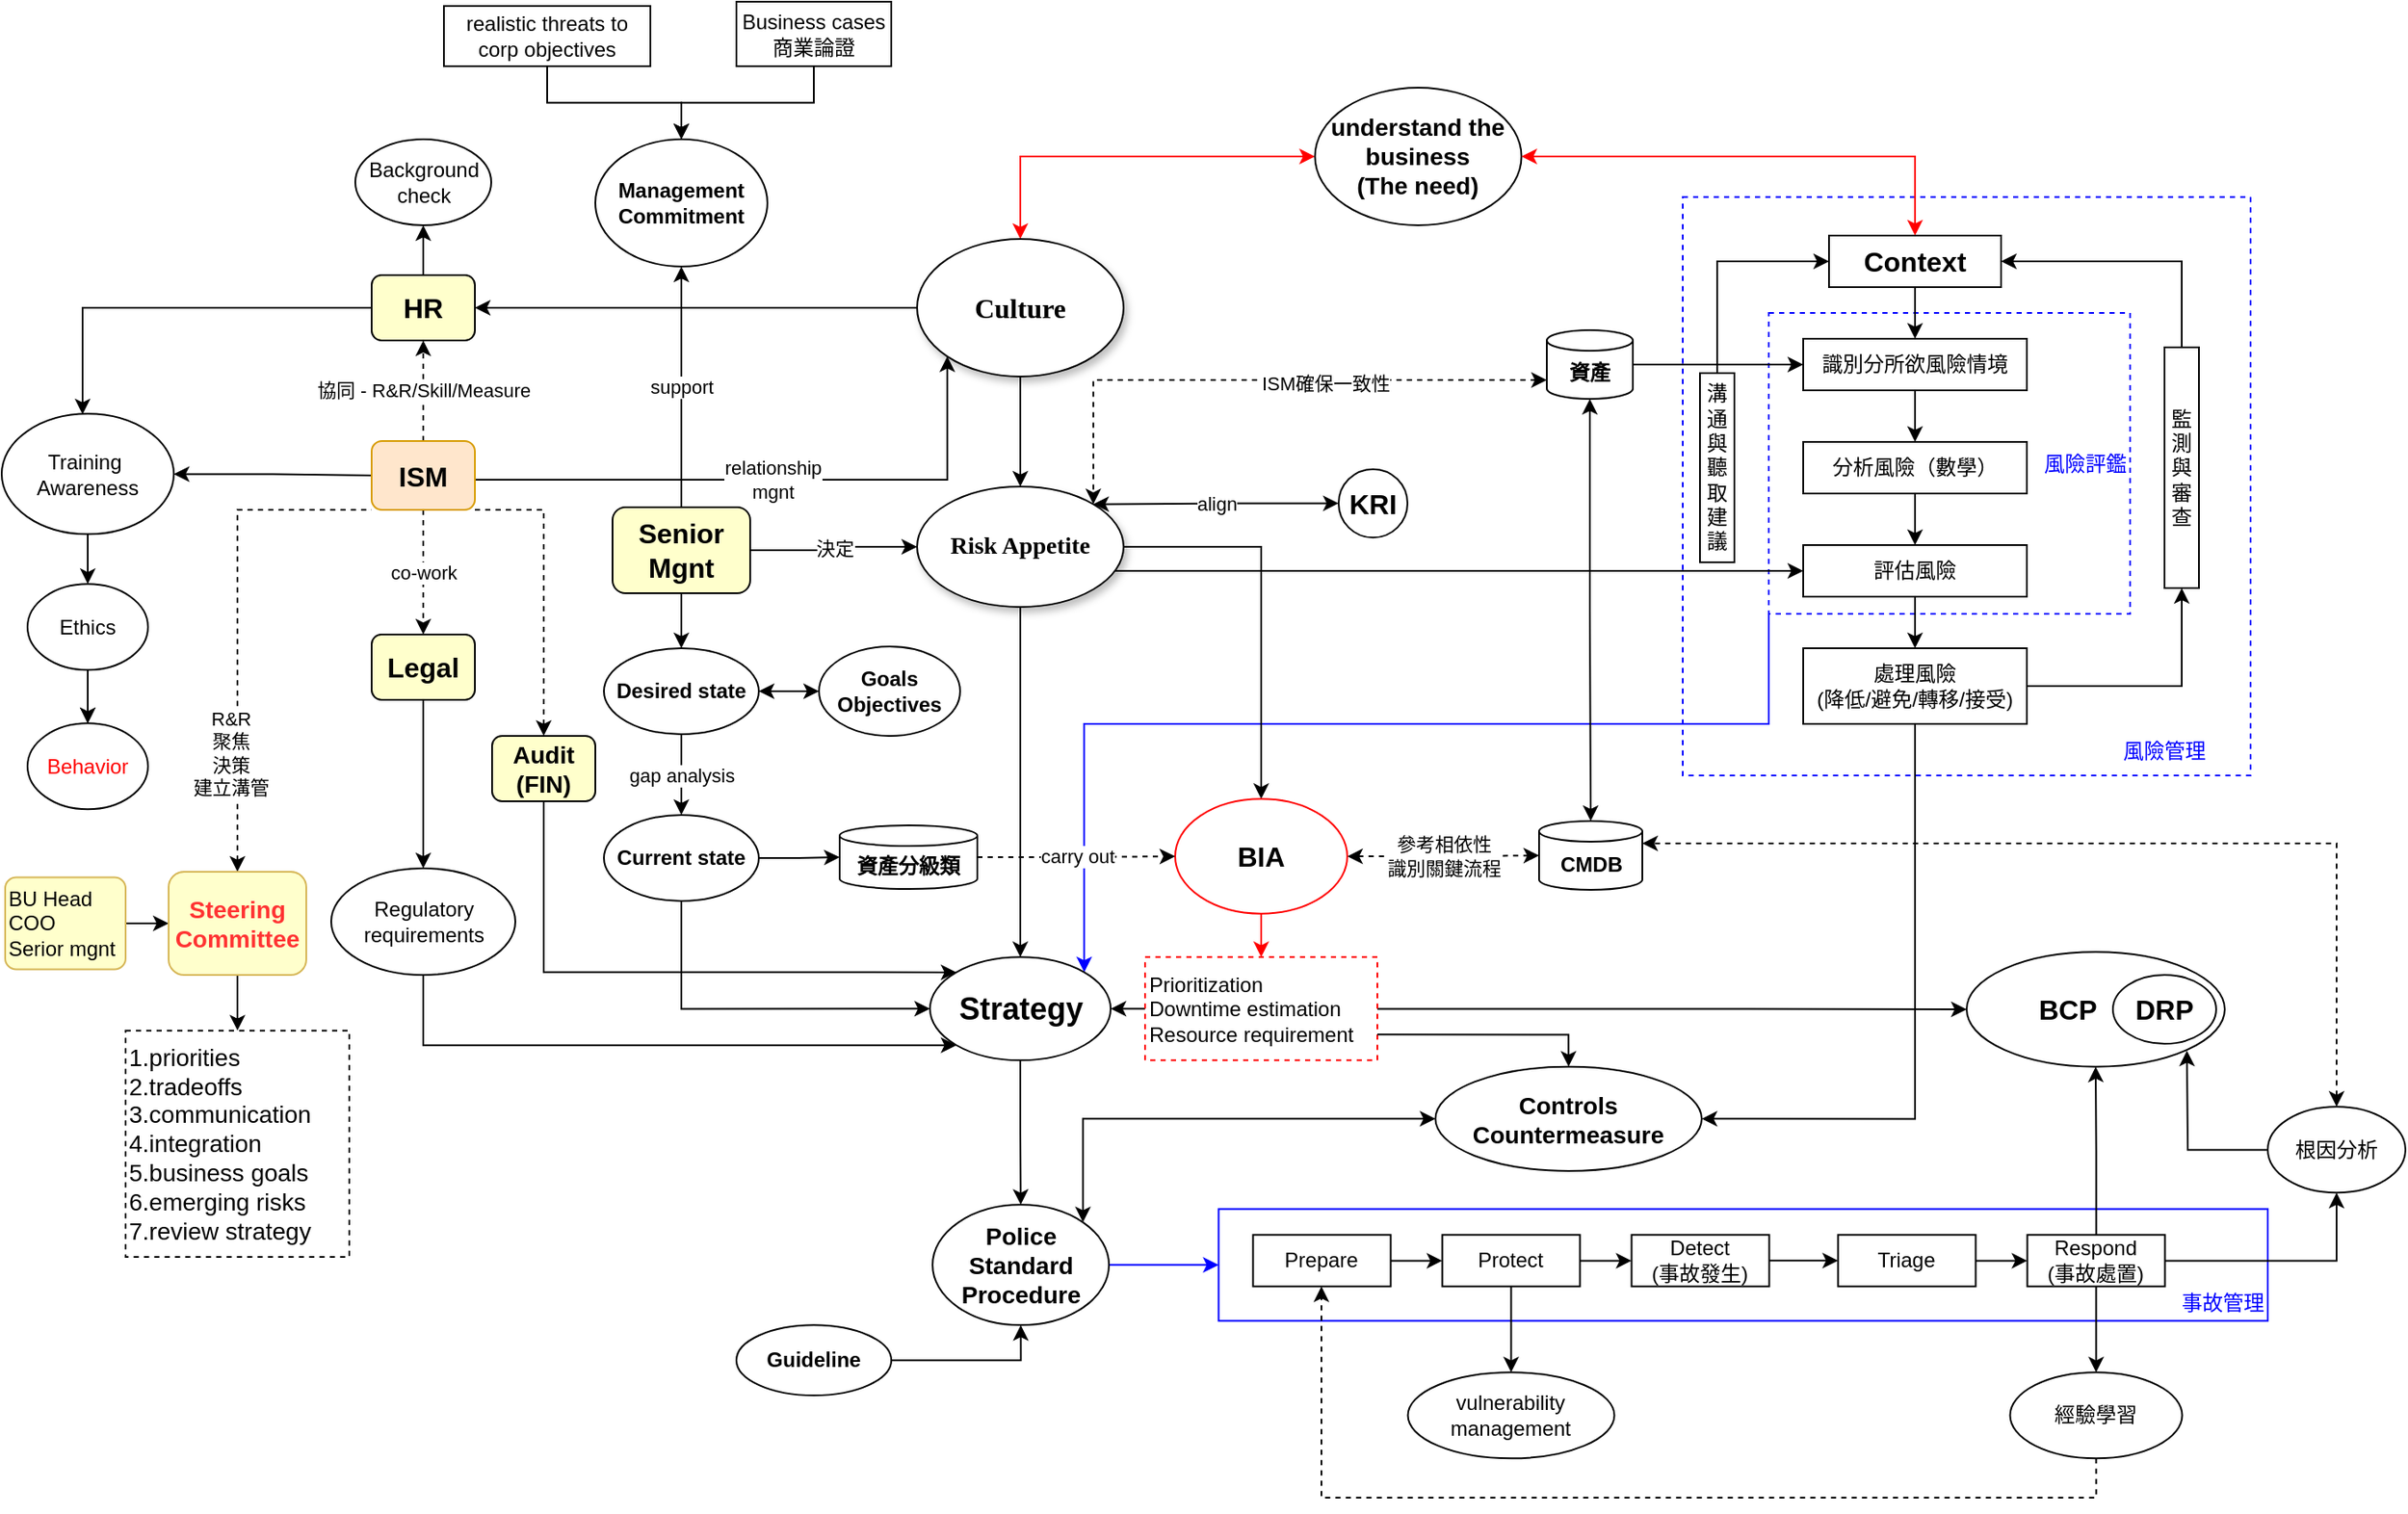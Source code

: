 <mxfile version="14.3.2" type="github">
  <diagram name="CISM" id="42789a77-a242-8287-6e28-9cd8cfd52e62">
    <mxGraphModel dx="1303" dy="742" grid="1" gridSize="10" guides="1" tooltips="1" connect="1" arrows="1" fold="1" page="1" pageScale="1" pageWidth="1600" pageHeight="900" background="#ffffff" math="0" shadow="0">
      <root>
        <mxCell id="0" />
        <mxCell id="1" parent="0" />
        <mxCell id="RKfxSkE61p598FqZE3x6-5" value="&lt;div style=&quot;text-align: justify&quot;&gt;&lt;/div&gt;" style="rounded=0;whiteSpace=wrap;html=1;align=right;strokeColor=#0000FF;dashed=1;" parent="1" vertex="1">
          <mxGeometry x="990" y="133.67" width="330" height="336.33" as="geometry" />
        </mxCell>
        <mxCell id="Z_T5WOkKw4FG-YKkFipD-60" value="&lt;div&gt;&lt;span&gt;&lt;font color=&quot;#0000ff&quot;&gt;&lt;br&gt;&lt;/font&gt;&lt;/span&gt;&lt;/div&gt;&lt;div&gt;&lt;span&gt;&lt;font color=&quot;#0000ff&quot;&gt;&lt;br&gt;&lt;/font&gt;&lt;/span&gt;&lt;/div&gt;&lt;div&gt;&lt;span&gt;&lt;font color=&quot;#0000ff&quot;&gt;&lt;br&gt;&lt;/font&gt;&lt;/span&gt;&lt;/div&gt;&lt;div&gt;&lt;span&gt;&lt;font color=&quot;#0000ff&quot;&gt;事故管理&lt;/font&gt;&lt;/span&gt;&lt;/div&gt;" style="rounded=0;whiteSpace=wrap;html=1;fillColor=#FFFFFF;strokeColor=#0000FF;align=right;" parent="1" vertex="1">
          <mxGeometry x="720.25" y="722.16" width="609.75" height="65" as="geometry" />
        </mxCell>
        <mxCell id="Z_T5WOkKw4FG-YKkFipD-143" style="edgeStyle=orthogonalEdgeStyle;rounded=0;orthogonalLoop=1;jettySize=auto;html=1;entryX=1;entryY=0;entryDx=0;entryDy=0;startArrow=none;startFill=0;endArrow=classic;endFill=1;exitX=0;exitY=1;exitDx=0;exitDy=0;strokeColor=#0000FF;" parent="1" source="Z_T5WOkKw4FG-YKkFipD-38" target="Z_T5WOkKw4FG-YKkFipD-3" edge="1">
          <mxGeometry relative="1" as="geometry">
            <Array as="points">
              <mxPoint x="1040" y="440" />
              <mxPoint x="642" y="440" />
            </Array>
          </mxGeometry>
        </mxCell>
        <mxCell id="Z_T5WOkKw4FG-YKkFipD-38" value="&lt;font color=&quot;#0000ff&quot;&gt;風險評鑑&lt;/font&gt;" style="rounded=0;whiteSpace=wrap;html=1;fillColor=#FFFFFF;align=right;strokeColor=#0000FF;dashed=1;" parent="1" vertex="1">
          <mxGeometry x="1040" y="201" width="210" height="175" as="geometry" />
        </mxCell>
        <mxCell id="Z_T5WOkKw4FG-YKkFipD-5" style="edgeStyle=orthogonalEdgeStyle;rounded=0;orthogonalLoop=1;jettySize=auto;html=1;exitX=0;exitY=0.5;exitDx=0;exitDy=0;startArrow=classic;startFill=1;endArrow=classic;endFill=1;strokeColor=#FF0000;" parent="1" source="RKfxSkE61p598FqZE3x6-7" target="1ea317790d2ca983-3" edge="1">
          <mxGeometry relative="1" as="geometry">
            <mxPoint x="285" y="188" as="sourcePoint" />
            <Array as="points">
              <mxPoint x="605" y="110" />
            </Array>
          </mxGeometry>
        </mxCell>
        <mxCell id="Z_T5WOkKw4FG-YKkFipD-2" style="edgeStyle=orthogonalEdgeStyle;rounded=0;orthogonalLoop=1;jettySize=auto;html=1;exitX=0.5;exitY=1;exitDx=0;exitDy=0;" parent="1" source="1ea317790d2ca983-3" target="1ea317790d2ca983-4" edge="1">
          <mxGeometry relative="1" as="geometry" />
        </mxCell>
        <mxCell id="Z_T5WOkKw4FG-YKkFipD-57" style="edgeStyle=orthogonalEdgeStyle;rounded=0;orthogonalLoop=1;jettySize=auto;html=1;entryX=1;entryY=0.5;entryDx=0;entryDy=0;" parent="1" source="1ea317790d2ca983-3" target="Z_T5WOkKw4FG-YKkFipD-21" edge="1">
          <mxGeometry relative="1" as="geometry" />
        </mxCell>
        <mxCell id="1ea317790d2ca983-3" value="&lt;span&gt;&lt;font size=&quot;1&quot;&gt;&lt;b style=&quot;font-size: 16px&quot;&gt;Culture&lt;/b&gt;&lt;/font&gt;&lt;/span&gt;" style="ellipse;whiteSpace=wrap;html=1;rounded=0;shadow=1;comic=0;labelBackgroundColor=none;strokeWidth=1;fontFamily=Verdana;fontSize=12;align=center;" parent="1" vertex="1">
          <mxGeometry x="545" y="158" width="120" height="80" as="geometry" />
        </mxCell>
        <mxCell id="Z_T5WOkKw4FG-YKkFipD-75" value="" style="edgeStyle=orthogonalEdgeStyle;rounded=0;orthogonalLoop=1;jettySize=auto;html=1;startArrow=none;startFill=0;endArrow=classic;endFill=1;entryX=0.5;entryY=0;entryDx=0;entryDy=0;" parent="1" source="1ea317790d2ca983-4" target="Z_T5WOkKw4FG-YKkFipD-55" edge="1">
          <mxGeometry relative="1" as="geometry" />
        </mxCell>
        <mxCell id="Z_T5WOkKw4FG-YKkFipD-111" style="edgeStyle=orthogonalEdgeStyle;rounded=0;orthogonalLoop=1;jettySize=auto;html=1;exitX=1;exitY=0;exitDx=0;exitDy=0;entryX=0;entryY=0.5;entryDx=0;entryDy=0;startArrow=none;startFill=0;endArrow=classic;endFill=1;" parent="1" source="1ea317790d2ca983-4" target="Z_T5WOkKw4FG-YKkFipD-30" edge="1">
          <mxGeometry relative="1" as="geometry">
            <Array as="points">
              <mxPoint x="647" y="351" />
            </Array>
          </mxGeometry>
        </mxCell>
        <mxCell id="Z_T5WOkKw4FG-YKkFipD-129" style="edgeStyle=orthogonalEdgeStyle;rounded=0;orthogonalLoop=1;jettySize=auto;html=1;startArrow=none;startFill=0;endArrow=classic;endFill=1;" parent="1" source="1ea317790d2ca983-4" target="Z_T5WOkKw4FG-YKkFipD-3" edge="1">
          <mxGeometry relative="1" as="geometry" />
        </mxCell>
        <mxCell id="1ea317790d2ca983-4" value="&lt;span&gt;&lt;font size=&quot;1&quot;&gt;&lt;b style=&quot;font-size: 14px&quot;&gt;Risk Appetite&lt;/b&gt;&lt;/font&gt;&lt;/span&gt;" style="ellipse;whiteSpace=wrap;html=1;rounded=0;shadow=1;comic=0;labelBackgroundColor=none;strokeWidth=1;fontFamily=Verdana;fontSize=12;align=center;" parent="1" vertex="1">
          <mxGeometry x="545" y="302" width="120" height="70" as="geometry" />
        </mxCell>
        <mxCell id="Z_T5WOkKw4FG-YKkFipD-132" value="" style="edgeStyle=orthogonalEdgeStyle;rounded=0;orthogonalLoop=1;jettySize=auto;html=1;startArrow=none;startFill=0;endArrow=classic;endFill=1;" parent="1" source="Z_T5WOkKw4FG-YKkFipD-3" target="Z_T5WOkKw4FG-YKkFipD-4" edge="1">
          <mxGeometry relative="1" as="geometry" />
        </mxCell>
        <mxCell id="Z_T5WOkKw4FG-YKkFipD-3" value="&lt;b&gt;&lt;font style=&quot;font-size: 18px&quot;&gt;Strategy&lt;/font&gt;&lt;/b&gt;" style="ellipse;whiteSpace=wrap;html=1;" parent="1" vertex="1">
          <mxGeometry x="552.5" y="575.66" width="105" height="60" as="geometry" />
        </mxCell>
        <mxCell id="Z_T5WOkKw4FG-YKkFipD-66" value="" style="edgeStyle=orthogonalEdgeStyle;rounded=0;orthogonalLoop=1;jettySize=auto;html=1;strokeColor=#0000FF;" parent="1" source="Z_T5WOkKw4FG-YKkFipD-4" target="Z_T5WOkKw4FG-YKkFipD-60" edge="1">
          <mxGeometry relative="1" as="geometry" />
        </mxCell>
        <mxCell id="Z_T5WOkKw4FG-YKkFipD-4" value="&lt;b style=&quot;font-size: 14px&quot;&gt;&lt;span&gt;Police&lt;/span&gt;&lt;br&gt;&lt;span&gt;Standard&lt;/span&gt;&lt;br&gt;&lt;span&gt;Procedure&lt;/span&gt;&lt;/b&gt;" style="ellipse;whiteSpace=wrap;html=1;align=center;" parent="1" vertex="1">
          <mxGeometry x="554" y="719.66" width="102.5" height="70" as="geometry" />
        </mxCell>
        <mxCell id="Z_T5WOkKw4FG-YKkFipD-15" value="" style="edgeStyle=orthogonalEdgeStyle;rounded=0;orthogonalLoop=1;jettySize=auto;html=1;" parent="1" source="Z_T5WOkKw4FG-YKkFipD-9" target="Z_T5WOkKw4FG-YKkFipD-10" edge="1">
          <mxGeometry relative="1" as="geometry" />
        </mxCell>
        <mxCell id="Z_T5WOkKw4FG-YKkFipD-10" value="&lt;font color=&quot;#ff0000&quot;&gt;Behavior&lt;/font&gt;" style="ellipse;whiteSpace=wrap;html=1;" parent="1" vertex="1">
          <mxGeometry x="28" y="439.66" width="70" height="50" as="geometry" />
        </mxCell>
        <mxCell id="Z_T5WOkKw4FG-YKkFipD-14" value="" style="edgeStyle=orthogonalEdgeStyle;rounded=0;orthogonalLoop=1;jettySize=auto;html=1;" parent="1" source="Z_T5WOkKw4FG-YKkFipD-9" target="Z_T5WOkKw4FG-YKkFipD-10" edge="1">
          <mxGeometry relative="1" as="geometry" />
        </mxCell>
        <mxCell id="Z_T5WOkKw4FG-YKkFipD-69" value="" style="edgeStyle=orthogonalEdgeStyle;rounded=0;orthogonalLoop=1;jettySize=auto;html=1;startArrow=classic;startFill=1;endArrow=none;endFill=0;" parent="1" source="Z_T5WOkKw4FG-YKkFipD-11" target="Z_T5WOkKw4FG-YKkFipD-20" edge="1">
          <mxGeometry relative="1" as="geometry" />
        </mxCell>
        <mxCell id="Z_T5WOkKw4FG-YKkFipD-11" value="Training&amp;nbsp;&lt;br&gt;Awareness" style="ellipse;whiteSpace=wrap;html=1;" parent="1" vertex="1">
          <mxGeometry x="13" y="259.66" width="100" height="70" as="geometry" />
        </mxCell>
        <mxCell id="Z_T5WOkKw4FG-YKkFipD-9" value="Ethics" style="ellipse;whiteSpace=wrap;html=1;" parent="1" vertex="1">
          <mxGeometry x="28" y="358.66" width="70" height="50" as="geometry" />
        </mxCell>
        <mxCell id="Z_T5WOkKw4FG-YKkFipD-16" value="" style="edgeStyle=orthogonalEdgeStyle;rounded=0;orthogonalLoop=1;jettySize=auto;html=1;" parent="1" source="Z_T5WOkKw4FG-YKkFipD-11" target="Z_T5WOkKw4FG-YKkFipD-9" edge="1">
          <mxGeometry relative="1" as="geometry">
            <mxPoint x="63" y="338.66" as="sourcePoint" />
            <mxPoint x="63" y="453.66" as="targetPoint" />
          </mxGeometry>
        </mxCell>
        <mxCell id="Z_T5WOkKw4FG-YKkFipD-24" value="relationship&lt;br&gt;mgnt" style="edgeStyle=orthogonalEdgeStyle;rounded=0;orthogonalLoop=1;jettySize=auto;html=1;entryX=0;entryY=1;entryDx=0;entryDy=0;" parent="1" source="Z_T5WOkKw4FG-YKkFipD-20" target="1ea317790d2ca983-3" edge="1">
          <mxGeometry relative="1" as="geometry">
            <Array as="points">
              <mxPoint x="435" y="298" />
              <mxPoint x="563" y="298" />
            </Array>
          </mxGeometry>
        </mxCell>
        <mxCell id="Z_T5WOkKw4FG-YKkFipD-70" value="協同&amp;nbsp;- R&amp;amp;R/Skill/Measure" style="edgeStyle=orthogonalEdgeStyle;rounded=0;orthogonalLoop=1;jettySize=auto;html=1;startArrow=none;startFill=0;endArrow=classic;endFill=1;dashed=1;" parent="1" source="Z_T5WOkKw4FG-YKkFipD-20" target="Z_T5WOkKw4FG-YKkFipD-21" edge="1">
          <mxGeometry relative="1" as="geometry" />
        </mxCell>
        <mxCell id="Z_T5WOkKw4FG-YKkFipD-72" value="co-work" style="edgeStyle=orthogonalEdgeStyle;rounded=0;orthogonalLoop=1;jettySize=auto;html=1;dashed=1;startArrow=none;startFill=0;endArrow=classic;endFill=1;" parent="1" source="Z_T5WOkKw4FG-YKkFipD-20" target="Z_T5WOkKw4FG-YKkFipD-71" edge="1">
          <mxGeometry relative="1" as="geometry" />
        </mxCell>
        <mxCell id="LcdW9NNW-dmjEEYMS5UG-3" style="edgeStyle=orthogonalEdgeStyle;rounded=0;orthogonalLoop=1;jettySize=auto;html=1;entryX=0.5;entryY=0;entryDx=0;entryDy=0;dashed=1;exitX=1;exitY=1;exitDx=0;exitDy=0;" parent="1" source="Z_T5WOkKw4FG-YKkFipD-20" target="LcdW9NNW-dmjEEYMS5UG-1" edge="1">
          <mxGeometry relative="1" as="geometry">
            <Array as="points">
              <mxPoint x="328" y="316" />
            </Array>
          </mxGeometry>
        </mxCell>
        <mxCell id="Z_T5WOkKw4FG-YKkFipD-20" value="&lt;b&gt;&lt;font style=&quot;font-size: 16px&quot;&gt;ISM&lt;/font&gt;&lt;/b&gt;" style="rounded=1;whiteSpace=wrap;html=1;fillColor=#ffe6cc;strokeColor=#d79b00;" parent="1" vertex="1">
          <mxGeometry x="228" y="275.5" width="60" height="40" as="geometry" />
        </mxCell>
        <mxCell id="Z_T5WOkKw4FG-YKkFipD-58" value="" style="edgeStyle=orthogonalEdgeStyle;rounded=0;orthogonalLoop=1;jettySize=auto;html=1;" parent="1" source="Z_T5WOkKw4FG-YKkFipD-21" edge="1">
          <mxGeometry relative="1" as="geometry">
            <mxPoint x="60" y="260" as="targetPoint" />
            <Array as="points">
              <mxPoint x="60" y="198" />
              <mxPoint x="60" y="260" />
            </Array>
          </mxGeometry>
        </mxCell>
        <mxCell id="7DjKlJsCixt-iZ4Y43LJ-12" value="" style="edgeStyle=orthogonalEdgeStyle;rounded=0;orthogonalLoop=1;jettySize=auto;html=1;startArrow=none;startFill=0;endArrow=classic;endFill=1;" parent="1" source="Z_T5WOkKw4FG-YKkFipD-21" target="7DjKlJsCixt-iZ4Y43LJ-11" edge="1">
          <mxGeometry relative="1" as="geometry" />
        </mxCell>
        <mxCell id="Z_T5WOkKw4FG-YKkFipD-21" value="&lt;b&gt;&lt;font style=&quot;font-size: 16px&quot;&gt;HR&lt;/font&gt;&lt;/b&gt;" style="rounded=1;whiteSpace=wrap;html=1;fillColor=#FFFFCC;" parent="1" vertex="1">
          <mxGeometry x="228" y="179" width="60" height="38" as="geometry" />
        </mxCell>
        <mxCell id="Z_T5WOkKw4FG-YKkFipD-28" value="" style="edgeStyle=orthogonalEdgeStyle;rounded=0;orthogonalLoop=1;jettySize=auto;html=1;" parent="1" source="Z_T5WOkKw4FG-YKkFipD-25" target="Z_T5WOkKw4FG-YKkFipD-27" edge="1">
          <mxGeometry relative="1" as="geometry" />
        </mxCell>
        <mxCell id="Z_T5WOkKw4FG-YKkFipD-25" value="&lt;b&gt;&lt;font style=&quot;font-size: 16px&quot;&gt;Context&lt;/font&gt;&lt;/b&gt;" style="rounded=0;whiteSpace=wrap;html=1;fillColor=#FFFFFF;" parent="1" vertex="1">
          <mxGeometry x="1075" y="156" width="100" height="30" as="geometry" />
        </mxCell>
        <mxCell id="Z_T5WOkKw4FG-YKkFipD-34" value="" style="edgeStyle=orthogonalEdgeStyle;rounded=0;orthogonalLoop=1;jettySize=auto;html=1;entryX=0.5;entryY=0;entryDx=0;entryDy=0;" parent="1" source="Z_T5WOkKw4FG-YKkFipD-27" target="Z_T5WOkKw4FG-YKkFipD-29" edge="1">
          <mxGeometry relative="1" as="geometry" />
        </mxCell>
        <mxCell id="Z_T5WOkKw4FG-YKkFipD-27" value="識別分所欲風險情境" style="rounded=0;whiteSpace=wrap;html=1;fillColor=#FFFFFF;" parent="1" vertex="1">
          <mxGeometry x="1060" y="216" width="130" height="30" as="geometry" />
        </mxCell>
        <mxCell id="Z_T5WOkKw4FG-YKkFipD-32" value="" style="edgeStyle=orthogonalEdgeStyle;rounded=0;orthogonalLoop=1;jettySize=auto;html=1;" parent="1" source="Z_T5WOkKw4FG-YKkFipD-29" target="Z_T5WOkKw4FG-YKkFipD-30" edge="1">
          <mxGeometry relative="1" as="geometry" />
        </mxCell>
        <mxCell id="Z_T5WOkKw4FG-YKkFipD-29" value="分析風險（數學）" style="rounded=0;whiteSpace=wrap;html=1;fillColor=#FFFFFF;" parent="1" vertex="1">
          <mxGeometry x="1060" y="276" width="130" height="30" as="geometry" />
        </mxCell>
        <mxCell id="Z_T5WOkKw4FG-YKkFipD-36" value="" style="edgeStyle=orthogonalEdgeStyle;rounded=0;orthogonalLoop=1;jettySize=auto;html=1;" parent="1" source="Z_T5WOkKw4FG-YKkFipD-30" target="Z_T5WOkKw4FG-YKkFipD-35" edge="1">
          <mxGeometry relative="1" as="geometry" />
        </mxCell>
        <mxCell id="Z_T5WOkKw4FG-YKkFipD-30" value="評估風險" style="rounded=0;whiteSpace=wrap;html=1;fillColor=#FFFFFF;" parent="1" vertex="1">
          <mxGeometry x="1060" y="336" width="130" height="30" as="geometry" />
        </mxCell>
        <mxCell id="Z_T5WOkKw4FG-YKkFipD-44" style="edgeStyle=orthogonalEdgeStyle;rounded=0;orthogonalLoop=1;jettySize=auto;html=1;entryX=0.5;entryY=1;entryDx=0;entryDy=0;" parent="1" source="Z_T5WOkKw4FG-YKkFipD-35" target="Z_T5WOkKw4FG-YKkFipD-42" edge="1">
          <mxGeometry relative="1" as="geometry" />
        </mxCell>
        <mxCell id="Z_T5WOkKw4FG-YKkFipD-138" style="edgeStyle=orthogonalEdgeStyle;rounded=0;orthogonalLoop=1;jettySize=auto;html=1;entryX=1;entryY=0.5;entryDx=0;entryDy=0;startArrow=none;startFill=0;endArrow=classic;endFill=1;exitX=0.5;exitY=1;exitDx=0;exitDy=0;" parent="1" source="Z_T5WOkKw4FG-YKkFipD-35" target="Z_T5WOkKw4FG-YKkFipD-136" edge="1">
          <mxGeometry relative="1" as="geometry">
            <mxPoint x="1103" y="472" as="sourcePoint" />
            <Array as="points">
              <mxPoint x="1125" y="670" />
            </Array>
          </mxGeometry>
        </mxCell>
        <mxCell id="Z_T5WOkKw4FG-YKkFipD-35" value="處理風險&lt;br&gt;(降低/避免/轉移/接受)" style="rounded=0;whiteSpace=wrap;html=1;fillColor=#FFFFFF;" parent="1" vertex="1">
          <mxGeometry x="1060" y="396" width="130" height="44" as="geometry" />
        </mxCell>
        <mxCell id="Z_T5WOkKw4FG-YKkFipD-41" style="edgeStyle=orthogonalEdgeStyle;rounded=0;orthogonalLoop=1;jettySize=auto;html=1;entryX=0;entryY=0.5;entryDx=0;entryDy=0;exitX=0.5;exitY=0;exitDx=0;exitDy=0;" parent="1" source="Z_T5WOkKw4FG-YKkFipD-40" target="Z_T5WOkKw4FG-YKkFipD-25" edge="1">
          <mxGeometry relative="1" as="geometry">
            <Array as="points">
              <mxPoint x="1010" y="171" />
            </Array>
          </mxGeometry>
        </mxCell>
        <mxCell id="Z_T5WOkKw4FG-YKkFipD-40" value="溝通與聽取建議" style="rounded=0;whiteSpace=wrap;html=1;fillColor=#FFFFFF;" parent="1" vertex="1">
          <mxGeometry x="1000" y="236" width="20" height="110" as="geometry" />
        </mxCell>
        <mxCell id="Z_T5WOkKw4FG-YKkFipD-45" style="edgeStyle=orthogonalEdgeStyle;rounded=0;orthogonalLoop=1;jettySize=auto;html=1;entryX=1;entryY=0.5;entryDx=0;entryDy=0;" parent="1" source="Z_T5WOkKw4FG-YKkFipD-42" target="Z_T5WOkKw4FG-YKkFipD-25" edge="1">
          <mxGeometry relative="1" as="geometry">
            <Array as="points">
              <mxPoint x="1280" y="171" />
            </Array>
          </mxGeometry>
        </mxCell>
        <mxCell id="Z_T5WOkKw4FG-YKkFipD-42" value="監測與審查" style="rounded=0;whiteSpace=wrap;html=1;fillColor=#FFFFFF;" parent="1" vertex="1">
          <mxGeometry x="1270" y="221" width="20" height="140" as="geometry" />
        </mxCell>
        <mxCell id="Z_T5WOkKw4FG-YKkFipD-61" value="" style="edgeStyle=orthogonalEdgeStyle;rounded=0;orthogonalLoop=1;jettySize=auto;html=1;" parent="1" source="Z_T5WOkKw4FG-YKkFipD-49" target="Z_T5WOkKw4FG-YKkFipD-50" edge="1">
          <mxGeometry relative="1" as="geometry" />
        </mxCell>
        <mxCell id="Z_T5WOkKw4FG-YKkFipD-49" value="Prepare" style="rounded=0;whiteSpace=wrap;html=1;strokeColor=#000000;fillColor=#FFFFFF;" parent="1" vertex="1">
          <mxGeometry x="740.25" y="737.16" width="80" height="30" as="geometry" />
        </mxCell>
        <mxCell id="Z_T5WOkKw4FG-YKkFipD-62" value="" style="edgeStyle=orthogonalEdgeStyle;rounded=0;orthogonalLoop=1;jettySize=auto;html=1;" parent="1" source="Z_T5WOkKw4FG-YKkFipD-50" target="Z_T5WOkKw4FG-YKkFipD-51" edge="1">
          <mxGeometry relative="1" as="geometry" />
        </mxCell>
        <mxCell id="Z_T5WOkKw4FG-YKkFipD-87" value="" style="edgeStyle=orthogonalEdgeStyle;rounded=0;orthogonalLoop=1;jettySize=auto;html=1;startArrow=none;startFill=0;endArrow=classic;endFill=1;" parent="1" source="Z_T5WOkKw4FG-YKkFipD-50" target="Z_T5WOkKw4FG-YKkFipD-86" edge="1">
          <mxGeometry relative="1" as="geometry" />
        </mxCell>
        <mxCell id="Z_T5WOkKw4FG-YKkFipD-50" value="Protect" style="rounded=0;whiteSpace=wrap;html=1;strokeColor=#000000;fillColor=#FFFFFF;" parent="1" vertex="1">
          <mxGeometry x="850.25" y="737.16" width="80" height="30" as="geometry" />
        </mxCell>
        <mxCell id="Z_T5WOkKw4FG-YKkFipD-63" value="" style="edgeStyle=orthogonalEdgeStyle;rounded=0;orthogonalLoop=1;jettySize=auto;html=1;" parent="1" source="Z_T5WOkKw4FG-YKkFipD-51" target="Z_T5WOkKw4FG-YKkFipD-53" edge="1">
          <mxGeometry relative="1" as="geometry" />
        </mxCell>
        <mxCell id="Z_T5WOkKw4FG-YKkFipD-51" value="Detect&lt;br&gt;(事故發生)" style="rounded=0;whiteSpace=wrap;html=1;strokeColor=#000000;fillColor=#FFFFFF;" parent="1" vertex="1">
          <mxGeometry x="960.25" y="737.16" width="80" height="30" as="geometry" />
        </mxCell>
        <mxCell id="Z_T5WOkKw4FG-YKkFipD-89" value="" style="edgeStyle=orthogonalEdgeStyle;rounded=0;orthogonalLoop=1;jettySize=auto;html=1;startArrow=none;startFill=0;endArrow=classic;endFill=1;" parent="1" source="Z_T5WOkKw4FG-YKkFipD-52" target="Z_T5WOkKw4FG-YKkFipD-88" edge="1">
          <mxGeometry relative="1" as="geometry" />
        </mxCell>
        <mxCell id="Z_T5WOkKw4FG-YKkFipD-105" style="edgeStyle=orthogonalEdgeStyle;rounded=0;orthogonalLoop=1;jettySize=auto;html=1;entryX=0.5;entryY=1;entryDx=0;entryDy=0;startArrow=none;startFill=0;endArrow=classic;endFill=1;" parent="1" source="Z_T5WOkKw4FG-YKkFipD-52" target="Z_T5WOkKw4FG-YKkFipD-104" edge="1">
          <mxGeometry relative="1" as="geometry" />
        </mxCell>
        <mxCell id="Z_T5WOkKw4FG-YKkFipD-108" style="edgeStyle=orthogonalEdgeStyle;rounded=0;orthogonalLoop=1;jettySize=auto;html=1;entryX=0.5;entryY=1;entryDx=0;entryDy=0;startArrow=none;startFill=0;endArrow=classic;endFill=1;" parent="1" source="Z_T5WOkKw4FG-YKkFipD-52" target="Z_T5WOkKw4FG-YKkFipD-80" edge="1">
          <mxGeometry relative="1" as="geometry" />
        </mxCell>
        <mxCell id="Z_T5WOkKw4FG-YKkFipD-52" value="Respond&lt;br&gt;(事故處置)" style="rounded=0;whiteSpace=wrap;html=1;strokeColor=#000000;fillColor=#FFFFFF;" parent="1" vertex="1">
          <mxGeometry x="1190.25" y="737.16" width="80" height="30" as="geometry" />
        </mxCell>
        <mxCell id="Z_T5WOkKw4FG-YKkFipD-64" value="" style="edgeStyle=orthogonalEdgeStyle;rounded=0;orthogonalLoop=1;jettySize=auto;html=1;" parent="1" source="Z_T5WOkKw4FG-YKkFipD-53" target="Z_T5WOkKw4FG-YKkFipD-52" edge="1">
          <mxGeometry relative="1" as="geometry" />
        </mxCell>
        <mxCell id="Z_T5WOkKw4FG-YKkFipD-53" value="Triage" style="rounded=0;whiteSpace=wrap;html=1;strokeColor=#000000;fillColor=#FFFFFF;" parent="1" vertex="1">
          <mxGeometry x="1080.25" y="737.16" width="80" height="30" as="geometry" />
        </mxCell>
        <mxCell id="Z_T5WOkKw4FG-YKkFipD-76" value="參考相依性&lt;br&gt;識別關鍵流程" style="edgeStyle=orthogonalEdgeStyle;rounded=0;orthogonalLoop=1;jettySize=auto;html=1;startArrow=classic;startFill=1;endArrow=classic;endFill=1;dashed=1;align=center;" parent="1" source="Z_T5WOkKw4FG-YKkFipD-55" target="Z_T5WOkKw4FG-YKkFipD-74" edge="1">
          <mxGeometry relative="1" as="geometry" />
        </mxCell>
        <mxCell id="Z_T5WOkKw4FG-YKkFipD-78" value="" style="edgeStyle=orthogonalEdgeStyle;rounded=0;orthogonalLoop=1;jettySize=auto;html=1;startArrow=none;startFill=0;endArrow=classic;endFill=1;strokeColor=#FF0000;" parent="1" source="Z_T5WOkKw4FG-YKkFipD-55" target="Z_T5WOkKw4FG-YKkFipD-77" edge="1">
          <mxGeometry relative="1" as="geometry" />
        </mxCell>
        <mxCell id="Z_T5WOkKw4FG-YKkFipD-55" value="&lt;font style=&quot;font-size: 16px&quot;&gt;&lt;b&gt;BIA&lt;/b&gt;&lt;/font&gt;" style="ellipse;whiteSpace=wrap;html=1;fillColor=#FFFFFF;strokeColor=#FF0000;" parent="1" vertex="1">
          <mxGeometry x="695" y="483.66" width="100" height="66.67" as="geometry" />
        </mxCell>
        <mxCell id="Z_T5WOkKw4FG-YKkFipD-141" style="edgeStyle=orthogonalEdgeStyle;rounded=0;orthogonalLoop=1;jettySize=auto;html=1;startArrow=none;startFill=0;endArrow=classic;endFill=1;" parent="1" source="Z_T5WOkKw4FG-YKkFipD-71" target="Z_T5WOkKw4FG-YKkFipD-139" edge="1">
          <mxGeometry relative="1" as="geometry" />
        </mxCell>
        <mxCell id="Z_T5WOkKw4FG-YKkFipD-71" value="&lt;b&gt;&lt;font style=&quot;font-size: 16px&quot;&gt;Legal&lt;/font&gt;&lt;/b&gt;" style="rounded=1;whiteSpace=wrap;html=1;fillColor=#FFFFCC;" parent="1" vertex="1">
          <mxGeometry x="228" y="388" width="60" height="38" as="geometry" />
        </mxCell>
        <mxCell id="Z_T5WOkKw4FG-YKkFipD-74" value="&lt;b&gt;CMDB&lt;/b&gt;" style="shape=cylinder3;whiteSpace=wrap;html=1;boundedLbl=1;backgroundOutline=1;size=6;fillColor=#FFFFFF;" parent="1" vertex="1">
          <mxGeometry x="906.5" y="496.5" width="60" height="40" as="geometry" />
        </mxCell>
        <mxCell id="Z_T5WOkKw4FG-YKkFipD-79" value="" style="edgeStyle=orthogonalEdgeStyle;rounded=0;orthogonalLoop=1;jettySize=auto;html=1;startArrow=none;startFill=0;endArrow=classic;endFill=1;exitX=0;exitY=0.5;exitDx=0;exitDy=0;entryX=1;entryY=0.5;entryDx=0;entryDy=0;" parent="1" source="Z_T5WOkKw4FG-YKkFipD-77" target="Z_T5WOkKw4FG-YKkFipD-3" edge="1">
          <mxGeometry relative="1" as="geometry" />
        </mxCell>
        <mxCell id="Z_T5WOkKw4FG-YKkFipD-84" style="edgeStyle=orthogonalEdgeStyle;rounded=0;orthogonalLoop=1;jettySize=auto;html=1;entryX=0;entryY=0.5;entryDx=0;entryDy=0;startArrow=none;startFill=0;endArrow=classic;endFill=1;" parent="1" source="Z_T5WOkKw4FG-YKkFipD-77" target="Z_T5WOkKw4FG-YKkFipD-80" edge="1">
          <mxGeometry relative="1" as="geometry" />
        </mxCell>
        <mxCell id="Z_T5WOkKw4FG-YKkFipD-77" value="&lt;span&gt;Prioritization&lt;/span&gt;&lt;br&gt;&lt;span&gt;Downtime estimation&lt;br&gt;Resource requirement&lt;br&gt;&lt;/span&gt;" style="rounded=0;whiteSpace=wrap;html=1;fillColor=#FFFFFF;align=left;dashed=1;strokeColor=#FF0000;" parent="1" vertex="1">
          <mxGeometry x="677.5" y="575.66" width="135" height="60" as="geometry" />
        </mxCell>
        <mxCell id="Z_T5WOkKw4FG-YKkFipD-80" value="&lt;blockquote style=&quot;margin: 0 0 0 40px ; border: none ; padding: 0px&quot;&gt;&lt;font style=&quot;font-size: 16px&quot;&gt;&lt;b&gt;BCP&lt;/b&gt;&lt;/font&gt;&lt;/blockquote&gt;" style="ellipse;whiteSpace=wrap;html=1;strokeColor=#000000;fillColor=#FFFFFF;align=left;" parent="1" vertex="1">
          <mxGeometry x="1155" y="572.66" width="150" height="66.67" as="geometry" />
        </mxCell>
        <mxCell id="Z_T5WOkKw4FG-YKkFipD-85" value="&lt;font style=&quot;font-size: 16px&quot;&gt;&lt;b&gt;DRP&lt;/b&gt;&lt;/font&gt;" style="ellipse;whiteSpace=wrap;html=1;strokeColor=#000000;fillColor=#FFFFFF;" parent="1" vertex="1">
          <mxGeometry x="1240" y="586" width="60" height="40" as="geometry" />
        </mxCell>
        <mxCell id="Z_T5WOkKw4FG-YKkFipD-86" value="vulnerability&lt;br&gt;management" style="ellipse;whiteSpace=wrap;html=1;strokeColor=#000000;fillColor=#FFFFFF;" parent="1" vertex="1">
          <mxGeometry x="830.25" y="817.16" width="120" height="50" as="geometry" />
        </mxCell>
        <mxCell id="Z_T5WOkKw4FG-YKkFipD-90" style="edgeStyle=orthogonalEdgeStyle;rounded=0;orthogonalLoop=1;jettySize=auto;html=1;startArrow=none;startFill=0;endArrow=classic;endFill=1;dashed=1;" parent="1" source="Z_T5WOkKw4FG-YKkFipD-88" target="Z_T5WOkKw4FG-YKkFipD-49" edge="1">
          <mxGeometry relative="1" as="geometry">
            <Array as="points">
              <mxPoint x="1230" y="890" />
              <mxPoint x="780" y="890" />
            </Array>
          </mxGeometry>
        </mxCell>
        <mxCell id="Z_T5WOkKw4FG-YKkFipD-88" value="經驗學習" style="ellipse;whiteSpace=wrap;html=1;strokeColor=#000000;fillColor=#FFFFFF;" parent="1" vertex="1">
          <mxGeometry x="1180.25" y="817.16" width="100" height="50" as="geometry" />
        </mxCell>
        <mxCell id="Z_T5WOkKw4FG-YKkFipD-133" value="carry out" style="edgeStyle=orthogonalEdgeStyle;rounded=0;orthogonalLoop=1;jettySize=auto;html=1;entryX=0;entryY=0.5;entryDx=0;entryDy=0;dashed=1;startArrow=none;startFill=0;endArrow=classic;endFill=1;align=center;" parent="1" source="ZfnocIq7j7UAg82WcDB6-1" target="Z_T5WOkKw4FG-YKkFipD-55" edge="1">
          <mxGeometry relative="1" as="geometry" />
        </mxCell>
        <mxCell id="Z_T5WOkKw4FG-YKkFipD-135" style="edgeStyle=orthogonalEdgeStyle;rounded=0;orthogonalLoop=1;jettySize=auto;html=1;entryX=0;entryY=0.5;entryDx=0;entryDy=0;startArrow=none;startFill=0;endArrow=classic;endFill=1;exitX=0.5;exitY=1;exitDx=0;exitDy=0;" parent="1" source="Z_T5WOkKw4FG-YKkFipD-94" target="Z_T5WOkKw4FG-YKkFipD-3" edge="1">
          <mxGeometry relative="1" as="geometry">
            <Array as="points">
              <mxPoint x="408" y="606" />
            </Array>
          </mxGeometry>
        </mxCell>
        <mxCell id="ZfnocIq7j7UAg82WcDB6-4" value="" style="edgeStyle=orthogonalEdgeStyle;rounded=0;orthogonalLoop=1;jettySize=auto;html=1;" edge="1" parent="1" source="Z_T5WOkKw4FG-YKkFipD-94" target="ZfnocIq7j7UAg82WcDB6-1">
          <mxGeometry relative="1" as="geometry" />
        </mxCell>
        <mxCell id="Z_T5WOkKw4FG-YKkFipD-94" value="&lt;b&gt;Current state&lt;/b&gt;" style="ellipse;whiteSpace=wrap;html=1;strokeColor=#000000;fillColor=#FFFFFF;" parent="1" vertex="1">
          <mxGeometry x="363" y="493" width="90" height="50" as="geometry" />
        </mxCell>
        <mxCell id="Z_T5WOkKw4FG-YKkFipD-127" value="gap analysis" style="edgeStyle=orthogonalEdgeStyle;rounded=0;orthogonalLoop=1;jettySize=auto;html=1;startArrow=none;startFill=0;endArrow=classic;endFill=1;" parent="1" source="Z_T5WOkKw4FG-YKkFipD-93" target="Z_T5WOkKw4FG-YKkFipD-94" edge="1">
          <mxGeometry relative="1" as="geometry" />
        </mxCell>
        <mxCell id="RKfxSkE61p598FqZE3x6-18" value="" style="edgeStyle=orthogonalEdgeStyle;rounded=0;orthogonalLoop=1;jettySize=auto;html=1;startArrow=classic;startFill=1;endArrow=classic;endFill=1;strokeColor=#000000;" parent="1" source="Z_T5WOkKw4FG-YKkFipD-93" target="RKfxSkE61p598FqZE3x6-17" edge="1">
          <mxGeometry relative="1" as="geometry" />
        </mxCell>
        <mxCell id="Z_T5WOkKw4FG-YKkFipD-93" value="&lt;b&gt;Desired state&lt;br&gt;&lt;/b&gt;" style="ellipse;whiteSpace=wrap;html=1;strokeColor=#000000;fillColor=#FFFFFF;" parent="1" vertex="1">
          <mxGeometry x="363" y="396.0" width="90" height="50" as="geometry" />
        </mxCell>
        <mxCell id="Z_T5WOkKw4FG-YKkFipD-109" style="edgeStyle=orthogonalEdgeStyle;rounded=0;orthogonalLoop=1;jettySize=auto;html=1;startArrow=none;startFill=0;endArrow=classic;endFill=1;" parent="1" source="Z_T5WOkKw4FG-YKkFipD-104" edge="1">
          <mxGeometry relative="1" as="geometry">
            <mxPoint x="1283" y="630" as="targetPoint" />
          </mxGeometry>
        </mxCell>
        <mxCell id="Z_T5WOkKw4FG-YKkFipD-146" style="edgeStyle=orthogonalEdgeStyle;rounded=0;orthogonalLoop=1;jettySize=auto;html=1;entryX=1;entryY=0;entryDx=0;entryDy=13;entryPerimeter=0;startArrow=classic;startFill=1;endArrow=classic;endFill=1;strokeColor=#000000;dashed=1;" parent="1" source="Z_T5WOkKw4FG-YKkFipD-104" target="Z_T5WOkKw4FG-YKkFipD-74" edge="1">
          <mxGeometry relative="1" as="geometry">
            <Array as="points">
              <mxPoint x="1370" y="510" />
            </Array>
          </mxGeometry>
        </mxCell>
        <mxCell id="Z_T5WOkKw4FG-YKkFipD-104" value="根因分析" style="ellipse;whiteSpace=wrap;html=1;strokeColor=#000000;fillColor=#FFFFFF;" parent="1" vertex="1">
          <mxGeometry x="1330" y="662.66" width="80" height="50" as="geometry" />
        </mxCell>
        <mxCell id="Z_T5WOkKw4FG-YKkFipD-115" style="edgeStyle=orthogonalEdgeStyle;rounded=0;orthogonalLoop=1;jettySize=auto;html=1;entryX=0.5;entryY=1;entryDx=0;entryDy=0;startArrow=none;startFill=0;endArrow=classic;endFill=1;" parent="1" source="Z_T5WOkKw4FG-YKkFipD-114" target="Z_T5WOkKw4FG-YKkFipD-4" edge="1">
          <mxGeometry relative="1" as="geometry" />
        </mxCell>
        <mxCell id="Z_T5WOkKw4FG-YKkFipD-114" value="&lt;b&gt;Guideline&lt;/b&gt;" style="ellipse;whiteSpace=wrap;html=1;" parent="1" vertex="1">
          <mxGeometry x="440" y="789.66" width="90" height="40.84" as="geometry" />
        </mxCell>
        <mxCell id="Z_T5WOkKw4FG-YKkFipD-123" value="決定" style="edgeStyle=orthogonalEdgeStyle;rounded=0;orthogonalLoop=1;jettySize=auto;html=1;startArrow=none;startFill=0;endArrow=classic;endFill=1;entryX=0;entryY=0.5;entryDx=0;entryDy=0;" parent="1" source="Z_T5WOkKw4FG-YKkFipD-116" target="1ea317790d2ca983-4" edge="1">
          <mxGeometry relative="1" as="geometry" />
        </mxCell>
        <mxCell id="Z_T5WOkKw4FG-YKkFipD-125" value="" style="edgeStyle=orthogonalEdgeStyle;rounded=0;orthogonalLoop=1;jettySize=auto;html=1;startArrow=none;startFill=0;endArrow=classic;endFill=1;" parent="1" source="Z_T5WOkKw4FG-YKkFipD-116" target="Z_T5WOkKw4FG-YKkFipD-93" edge="1">
          <mxGeometry relative="1" as="geometry" />
        </mxCell>
        <mxCell id="7DjKlJsCixt-iZ4Y43LJ-10" value="support" style="edgeStyle=orthogonalEdgeStyle;rounded=0;orthogonalLoop=1;jettySize=auto;html=1;entryX=0.5;entryY=1;entryDx=0;entryDy=0;" parent="1" source="Z_T5WOkKw4FG-YKkFipD-116" target="7DjKlJsCixt-iZ4Y43LJ-1" edge="1">
          <mxGeometry relative="1" as="geometry">
            <mxPoint x="413" y="180" as="targetPoint" />
          </mxGeometry>
        </mxCell>
        <mxCell id="Z_T5WOkKw4FG-YKkFipD-116" value="&lt;span style=&quot;font-size: 16px&quot;&gt;&lt;b&gt;Senior&lt;br&gt;Mgnt&lt;br&gt;&lt;/b&gt;&lt;/span&gt;" style="rounded=1;whiteSpace=wrap;html=1;fillColor=#FFFFCC;" parent="1" vertex="1">
          <mxGeometry x="368" y="314" width="80" height="50" as="geometry" />
        </mxCell>
        <mxCell id="Z_T5WOkKw4FG-YKkFipD-137" style="edgeStyle=orthogonalEdgeStyle;rounded=0;orthogonalLoop=1;jettySize=auto;html=1;entryX=1;entryY=0;entryDx=0;entryDy=0;startArrow=classic;startFill=1;endArrow=classic;endFill=1;" parent="1" source="Z_T5WOkKw4FG-YKkFipD-136" target="Z_T5WOkKw4FG-YKkFipD-4" edge="1">
          <mxGeometry relative="1" as="geometry" />
        </mxCell>
        <mxCell id="RKfxSkE61p598FqZE3x6-15" style="edgeStyle=orthogonalEdgeStyle;rounded=0;orthogonalLoop=1;jettySize=auto;html=1;startArrow=classic;startFill=1;endArrow=none;endFill=0;exitX=0.5;exitY=0;exitDx=0;exitDy=0;entryX=1;entryY=0.75;entryDx=0;entryDy=0;" parent="1" source="Z_T5WOkKw4FG-YKkFipD-136" target="Z_T5WOkKw4FG-YKkFipD-77" edge="1">
          <mxGeometry relative="1" as="geometry">
            <mxPoint x="781" y="540" as="targetPoint" />
            <Array as="points">
              <mxPoint x="924" y="621" />
            </Array>
          </mxGeometry>
        </mxCell>
        <mxCell id="Z_T5WOkKw4FG-YKkFipD-136" value="&lt;b&gt;&lt;font style=&quot;font-size: 14px&quot;&gt;Controls&lt;br&gt;Countermeasure&lt;br&gt;&lt;/font&gt;&lt;/b&gt;" style="ellipse;whiteSpace=wrap;html=1;strokeColor=#000000;fillColor=none;gradientColor=none;" parent="1" vertex="1">
          <mxGeometry x="846.25" y="639.33" width="154.75" height="60.67" as="geometry" />
        </mxCell>
        <mxCell id="Z_T5WOkKw4FG-YKkFipD-140" style="edgeStyle=orthogonalEdgeStyle;rounded=0;orthogonalLoop=1;jettySize=auto;html=1;startArrow=none;startFill=0;endArrow=classic;endFill=1;entryX=0;entryY=1;entryDx=0;entryDy=0;exitX=0.5;exitY=1;exitDx=0;exitDy=0;" parent="1" source="Z_T5WOkKw4FG-YKkFipD-139" target="Z_T5WOkKw4FG-YKkFipD-3" edge="1">
          <mxGeometry relative="1" as="geometry">
            <mxPoint x="550" y="627" as="targetPoint" />
            <Array as="points">
              <mxPoint x="258" y="627" />
            </Array>
          </mxGeometry>
        </mxCell>
        <mxCell id="Z_T5WOkKw4FG-YKkFipD-139" value="Regulatory&lt;br&gt;requirements" style="ellipse;whiteSpace=wrap;html=1;strokeColor=#000000;fillColor=#ffffff;gradientColor=none;" parent="1" vertex="1">
          <mxGeometry x="204.5" y="524" width="107" height="62" as="geometry" />
        </mxCell>
        <mxCell id="Z_T5WOkKw4FG-YKkFipD-145" style="edgeStyle=orthogonalEdgeStyle;rounded=0;orthogonalLoop=1;jettySize=auto;html=1;entryX=0.5;entryY=0;entryDx=0;entryDy=0;entryPerimeter=0;startArrow=classic;startFill=1;endArrow=classic;endFill=1;" parent="1" source="Z_T5WOkKw4FG-YKkFipD-144" target="Z_T5WOkKw4FG-YKkFipD-74" edge="1">
          <mxGeometry relative="1" as="geometry" />
        </mxCell>
        <mxCell id="Z_T5WOkKw4FG-YKkFipD-147" style="edgeStyle=orthogonalEdgeStyle;rounded=0;orthogonalLoop=1;jettySize=auto;html=1;entryX=0;entryY=0.5;entryDx=0;entryDy=0;startArrow=none;startFill=0;endArrow=classic;endFill=1;strokeColor=#000000;" parent="1" source="Z_T5WOkKw4FG-YKkFipD-144" target="Z_T5WOkKw4FG-YKkFipD-27" edge="1">
          <mxGeometry relative="1" as="geometry" />
        </mxCell>
        <mxCell id="RKfxSkE61p598FqZE3x6-3" style="edgeStyle=orthogonalEdgeStyle;rounded=0;orthogonalLoop=1;jettySize=auto;html=1;entryX=1;entryY=0;entryDx=0;entryDy=0;startArrow=classic;startFill=1;dashed=1;" parent="1" source="Z_T5WOkKw4FG-YKkFipD-144" target="1ea317790d2ca983-4" edge="1">
          <mxGeometry relative="1" as="geometry">
            <Array as="points">
              <mxPoint x="647" y="240" />
            </Array>
          </mxGeometry>
        </mxCell>
        <mxCell id="RKfxSkE61p598FqZE3x6-4" value="ISM確保一致性" style="edgeLabel;html=1;align=right;verticalAlign=middle;resizable=0;points=[];" parent="RKfxSkE61p598FqZE3x6-3" vertex="1" connectable="0">
          <mxGeometry x="-0.458" y="2" relative="1" as="geometry">
            <mxPoint as="offset" />
          </mxGeometry>
        </mxCell>
        <mxCell id="Z_T5WOkKw4FG-YKkFipD-144" value="&lt;b&gt;資產&lt;/b&gt;" style="shape=cylinder3;whiteSpace=wrap;html=1;boundedLbl=1;backgroundOutline=1;size=6;fillColor=#FFFFFF;" parent="1" vertex="1">
          <mxGeometry x="911" y="211" width="50" height="40" as="geometry" />
        </mxCell>
        <mxCell id="7DjKlJsCixt-iZ4Y43LJ-1" value="&lt;b&gt;Management&lt;br&gt;Commitment&lt;/b&gt;" style="ellipse;whiteSpace=wrap;html=1;" parent="1" vertex="1">
          <mxGeometry x="358" y="100" width="100" height="74" as="geometry" />
        </mxCell>
        <mxCell id="7DjKlJsCixt-iZ4Y43LJ-8" style="edgeStyle=orthogonalEdgeStyle;rounded=0;orthogonalLoop=1;jettySize=auto;html=1;entryX=0.5;entryY=0;entryDx=0;entryDy=0;" parent="1" source="7DjKlJsCixt-iZ4Y43LJ-5" target="7DjKlJsCixt-iZ4Y43LJ-1" edge="1">
          <mxGeometry relative="1" as="geometry" />
        </mxCell>
        <mxCell id="7DjKlJsCixt-iZ4Y43LJ-5" value="&lt;span&gt;realistic threats to corp objectives&lt;/span&gt;" style="rounded=0;whiteSpace=wrap;html=1;" parent="1" vertex="1">
          <mxGeometry x="270" y="22.5" width="120" height="35" as="geometry" />
        </mxCell>
        <mxCell id="7DjKlJsCixt-iZ4Y43LJ-9" style="edgeStyle=orthogonalEdgeStyle;rounded=0;orthogonalLoop=1;jettySize=auto;html=1;entryX=0.5;entryY=0;entryDx=0;entryDy=0;" parent="1" source="7DjKlJsCixt-iZ4Y43LJ-7" target="7DjKlJsCixt-iZ4Y43LJ-1" edge="1">
          <mxGeometry relative="1" as="geometry" />
        </mxCell>
        <mxCell id="7DjKlJsCixt-iZ4Y43LJ-7" value="Business cases&lt;br&gt;商業論證" style="rounded=0;whiteSpace=wrap;html=1;" parent="1" vertex="1">
          <mxGeometry x="440" y="20" width="90" height="37.5" as="geometry" />
        </mxCell>
        <mxCell id="7DjKlJsCixt-iZ4Y43LJ-11" value="Background&lt;br&gt;check" style="ellipse;whiteSpace=wrap;html=1;" parent="1" vertex="1">
          <mxGeometry x="218.5" y="100" width="79" height="50" as="geometry" />
        </mxCell>
        <mxCell id="RKfxSkE61p598FqZE3x6-6" value="&lt;font color=&quot;#0000ff&quot;&gt;風險管理&lt;/font&gt;" style="text;html=1;strokeColor=none;fillColor=none;align=center;verticalAlign=middle;whiteSpace=wrap;rounded=0;dashed=1;rotation=0;" parent="1" vertex="1">
          <mxGeometry x="1239.75" y="446" width="60.25" height="20" as="geometry" />
        </mxCell>
        <mxCell id="RKfxSkE61p598FqZE3x6-7" value="&lt;font style=&quot;font-size: 14px&quot;&gt;&lt;b&gt;understand the business&lt;br&gt;(The need)&lt;br&gt;&lt;/b&gt;&lt;/font&gt;" style="ellipse;whiteSpace=wrap;html=1;" parent="1" vertex="1">
          <mxGeometry x="776.25" y="70" width="120" height="80" as="geometry" />
        </mxCell>
        <mxCell id="RKfxSkE61p598FqZE3x6-8" style="edgeStyle=orthogonalEdgeStyle;rounded=0;orthogonalLoop=1;jettySize=auto;html=1;exitX=0.5;exitY=0;exitDx=0;exitDy=0;startArrow=classic;startFill=1;endArrow=classic;endFill=1;strokeColor=#FF0000;" parent="1" source="Z_T5WOkKw4FG-YKkFipD-25" target="RKfxSkE61p598FqZE3x6-7" edge="1">
          <mxGeometry relative="1" as="geometry">
            <mxPoint x="1125" y="156" as="sourcePoint" />
            <Array as="points">
              <mxPoint x="1125" y="110" />
            </Array>
            <mxPoint x="605" y="158" as="targetPoint" />
          </mxGeometry>
        </mxCell>
        <mxCell id="RKfxSkE61p598FqZE3x6-11" value="" style="edgeStyle=orthogonalEdgeStyle;rounded=0;orthogonalLoop=1;jettySize=auto;html=1;startArrow=none;startFill=0;" parent="1" source="RKfxSkE61p598FqZE3x6-9" target="RKfxSkE61p598FqZE3x6-10" edge="1">
          <mxGeometry relative="1" as="geometry" />
        </mxCell>
        <mxCell id="RKfxSkE61p598FqZE3x6-12" style="edgeStyle=orthogonalEdgeStyle;rounded=0;orthogonalLoop=1;jettySize=auto;html=1;entryX=0;entryY=1;entryDx=0;entryDy=0;startArrow=classic;startFill=1;exitX=0.5;exitY=0;exitDx=0;exitDy=0;endArrow=none;endFill=0;dashed=1;" parent="1" source="RKfxSkE61p598FqZE3x6-9" target="Z_T5WOkKw4FG-YKkFipD-20" edge="1">
          <mxGeometry relative="1" as="geometry">
            <Array as="points">
              <mxPoint x="150" y="316" />
            </Array>
          </mxGeometry>
        </mxCell>
        <mxCell id="RKfxSkE61p598FqZE3x6-13" value="R&amp;amp;R&lt;br&gt;聚焦&lt;br&gt;決策&lt;br&gt;建立溝管" style="edgeLabel;html=1;align=center;verticalAlign=middle;resizable=0;points=[];" parent="RKfxSkE61p598FqZE3x6-12" vertex="1" connectable="0">
          <mxGeometry x="-0.52" y="4" relative="1" as="geometry">
            <mxPoint as="offset" />
          </mxGeometry>
        </mxCell>
        <mxCell id="ZfnocIq7j7UAg82WcDB6-10" value="" style="edgeStyle=orthogonalEdgeStyle;rounded=0;orthogonalLoop=1;jettySize=auto;html=1;startArrow=classic;startFill=1;endArrow=none;endFill=0;" edge="1" parent="1" source="RKfxSkE61p598FqZE3x6-9" target="ZfnocIq7j7UAg82WcDB6-5">
          <mxGeometry relative="1" as="geometry" />
        </mxCell>
        <mxCell id="RKfxSkE61p598FqZE3x6-9" value="&lt;b style=&quot;font-size: 14px&quot;&gt;&lt;font color=&quot;#ff3333&quot;&gt;Steering&lt;br&gt;Committee&lt;/font&gt;&lt;/b&gt;" style="rounded=1;whiteSpace=wrap;html=1;strokeColor=#d6b656;fillColor=#FFFFCC;" parent="1" vertex="1">
          <mxGeometry x="110" y="526" width="80" height="60" as="geometry" />
        </mxCell>
        <mxCell id="RKfxSkE61p598FqZE3x6-10" value="&lt;font style=&quot;font-size: 14px&quot;&gt;1.priorities&lt;br&gt;2.tradeoffs&lt;br&gt;3.communication&amp;nbsp;&lt;br&gt;4.integration&lt;br&gt;5.business goals&lt;br&gt;6.emerging risks&lt;br&gt;7.review strategy&lt;/font&gt;" style="rounded=0;whiteSpace=wrap;html=1;strokeColor=#000000;align=left;dashed=1;" parent="1" vertex="1">
          <mxGeometry x="85" y="618.32" width="130" height="131.68" as="geometry" />
        </mxCell>
        <mxCell id="RKfxSkE61p598FqZE3x6-17" value="&lt;b&gt;&lt;span&gt;Goals&lt;/span&gt;&lt;br&gt;&lt;span&gt;Objectives&lt;/span&gt;&lt;/b&gt;" style="ellipse;whiteSpace=wrap;html=1;strokeColor=#000000;fillColor=#FFFFFF;" parent="1" vertex="1">
          <mxGeometry x="488" y="395" width="82" height="52" as="geometry" />
        </mxCell>
        <mxCell id="LcdW9NNW-dmjEEYMS5UG-2" style="edgeStyle=orthogonalEdgeStyle;rounded=0;orthogonalLoop=1;jettySize=auto;html=1;entryX=0;entryY=0;entryDx=0;entryDy=0;" parent="1" source="LcdW9NNW-dmjEEYMS5UG-1" target="Z_T5WOkKw4FG-YKkFipD-3" edge="1">
          <mxGeometry relative="1" as="geometry">
            <Array as="points">
              <mxPoint x="328" y="584" />
            </Array>
          </mxGeometry>
        </mxCell>
        <mxCell id="LcdW9NNW-dmjEEYMS5UG-1" value="&lt;b style=&quot;font-size: 14px&quot;&gt;&lt;font style=&quot;font-size: 14px&quot;&gt;Audit&lt;br&gt;(FIN)&lt;br&gt;&lt;/font&gt;&lt;/b&gt;" style="rounded=1;whiteSpace=wrap;html=1;fillColor=#FFFFCC;" parent="1" vertex="1">
          <mxGeometry x="298" y="447" width="60" height="38" as="geometry" />
        </mxCell>
        <mxCell id="ZfnocIq7j7UAg82WcDB6-1" value="&lt;b&gt;資產分級類&lt;br&gt;&lt;/b&gt;" style="shape=cylinder3;whiteSpace=wrap;html=1;boundedLbl=1;backgroundOutline=1;size=6;fillColor=#FFFFFF;" vertex="1" parent="1">
          <mxGeometry x="500" y="499" width="80" height="37" as="geometry" />
        </mxCell>
        <mxCell id="ZfnocIq7j7UAg82WcDB6-5" value="&lt;blockquote style=&quot;margin: 0 0 0 40px ; border: none ; padding: 0px&quot;&gt;&lt;/blockquote&gt;&lt;span&gt;BU Head&lt;/span&gt;&lt;br&gt;&lt;blockquote style=&quot;margin: 0 0 0 40px ; border: none ; padding: 0px&quot;&gt;&lt;/blockquote&gt;&lt;span&gt;COO&lt;/span&gt;&lt;br&gt;Serior mgnt" style="rounded=1;whiteSpace=wrap;html=1;align=left;arcSize=12;strokeColor=#d6b656;fillColor=#FFFFCC;" vertex="1" parent="1">
          <mxGeometry x="15" y="529.25" width="70" height="53.5" as="geometry" />
        </mxCell>
        <mxCell id="ZfnocIq7j7UAg82WcDB6-12" value="align" style="edgeStyle=orthogonalEdgeStyle;rounded=0;orthogonalLoop=1;jettySize=auto;html=1;entryX=1;entryY=0;entryDx=0;entryDy=0;startArrow=classic;startFill=1;endArrow=classic;endFill=1;" edge="1" parent="1" source="ZfnocIq7j7UAg82WcDB6-11" target="1ea317790d2ca983-4">
          <mxGeometry relative="1" as="geometry" />
        </mxCell>
        <mxCell id="ZfnocIq7j7UAg82WcDB6-11" value="&lt;b&gt;&lt;font style=&quot;font-size: 16px&quot;&gt;KRI&lt;/font&gt;&lt;/b&gt;" style="ellipse;whiteSpace=wrap;html=1;fillColor=#FFFFFF;" vertex="1" parent="1">
          <mxGeometry x="790" y="291.82" width="40" height="39.84" as="geometry" />
        </mxCell>
      </root>
    </mxGraphModel>
  </diagram>
</mxfile>
